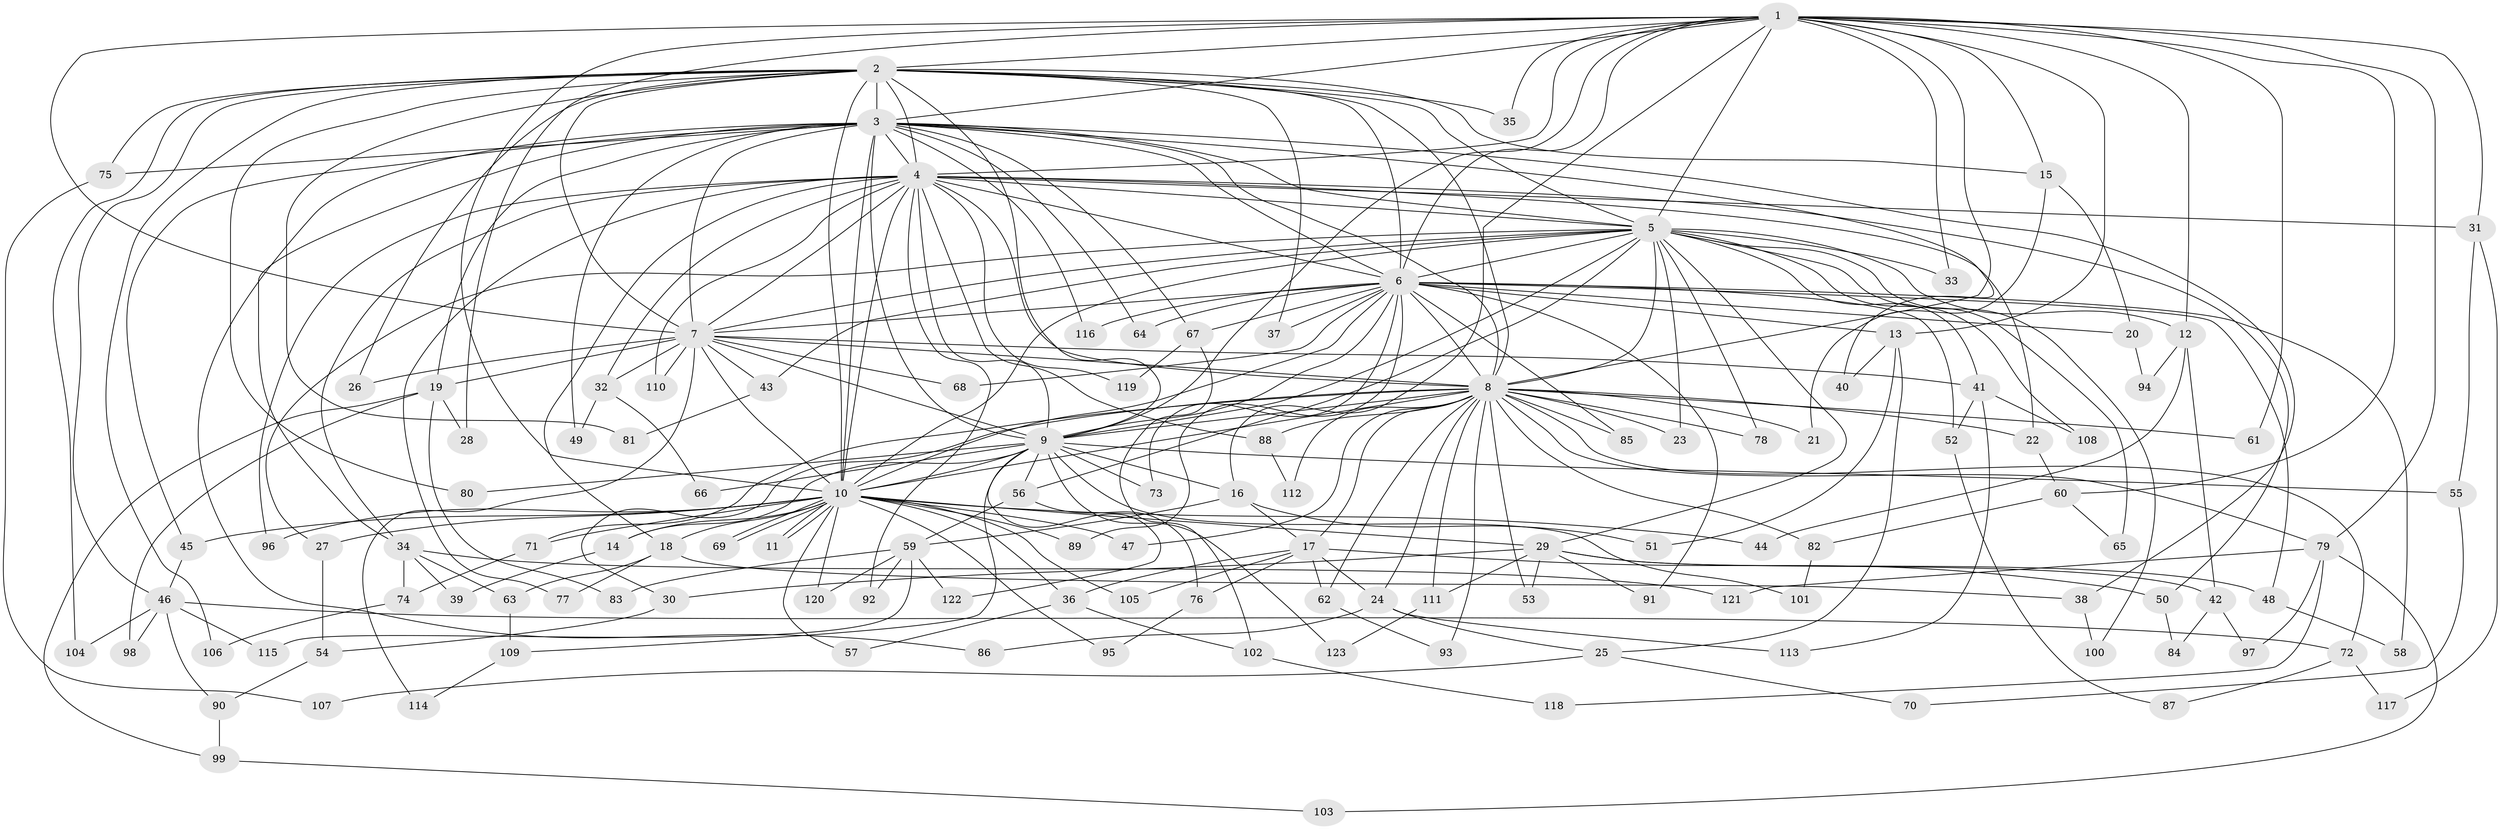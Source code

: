 // Generated by graph-tools (version 1.1) at 2025/13/03/09/25 04:13:53]
// undirected, 123 vertices, 271 edges
graph export_dot {
graph [start="1"]
  node [color=gray90,style=filled];
  1;
  2;
  3;
  4;
  5;
  6;
  7;
  8;
  9;
  10;
  11;
  12;
  13;
  14;
  15;
  16;
  17;
  18;
  19;
  20;
  21;
  22;
  23;
  24;
  25;
  26;
  27;
  28;
  29;
  30;
  31;
  32;
  33;
  34;
  35;
  36;
  37;
  38;
  39;
  40;
  41;
  42;
  43;
  44;
  45;
  46;
  47;
  48;
  49;
  50;
  51;
  52;
  53;
  54;
  55;
  56;
  57;
  58;
  59;
  60;
  61;
  62;
  63;
  64;
  65;
  66;
  67;
  68;
  69;
  70;
  71;
  72;
  73;
  74;
  75;
  76;
  77;
  78;
  79;
  80;
  81;
  82;
  83;
  84;
  85;
  86;
  87;
  88;
  89;
  90;
  91;
  92;
  93;
  94;
  95;
  96;
  97;
  98;
  99;
  100;
  101;
  102;
  103;
  104;
  105;
  106;
  107;
  108;
  109;
  110;
  111;
  112;
  113;
  114;
  115;
  116;
  117;
  118;
  119;
  120;
  121;
  122;
  123;
  1 -- 2;
  1 -- 3;
  1 -- 4;
  1 -- 5;
  1 -- 6;
  1 -- 7;
  1 -- 8;
  1 -- 9;
  1 -- 10;
  1 -- 12;
  1 -- 13;
  1 -- 15;
  1 -- 16;
  1 -- 28;
  1 -- 31;
  1 -- 33;
  1 -- 35;
  1 -- 60;
  1 -- 61;
  1 -- 79;
  2 -- 3;
  2 -- 4;
  2 -- 5;
  2 -- 6;
  2 -- 7;
  2 -- 8;
  2 -- 9;
  2 -- 10;
  2 -- 15;
  2 -- 26;
  2 -- 35;
  2 -- 37;
  2 -- 46;
  2 -- 75;
  2 -- 80;
  2 -- 81;
  2 -- 104;
  2 -- 106;
  3 -- 4;
  3 -- 5;
  3 -- 6;
  3 -- 7;
  3 -- 8;
  3 -- 9;
  3 -- 10;
  3 -- 19;
  3 -- 34;
  3 -- 38;
  3 -- 40;
  3 -- 45;
  3 -- 49;
  3 -- 64;
  3 -- 67;
  3 -- 75;
  3 -- 86;
  3 -- 116;
  4 -- 5;
  4 -- 6;
  4 -- 7;
  4 -- 8;
  4 -- 9;
  4 -- 10;
  4 -- 18;
  4 -- 22;
  4 -- 31;
  4 -- 32;
  4 -- 34;
  4 -- 50;
  4 -- 77;
  4 -- 88;
  4 -- 92;
  4 -- 96;
  4 -- 110;
  4 -- 119;
  5 -- 6;
  5 -- 7;
  5 -- 8;
  5 -- 9;
  5 -- 10;
  5 -- 12;
  5 -- 23;
  5 -- 27;
  5 -- 29;
  5 -- 33;
  5 -- 41;
  5 -- 43;
  5 -- 56;
  5 -- 65;
  5 -- 78;
  5 -- 100;
  5 -- 108;
  6 -- 7;
  6 -- 8;
  6 -- 9;
  6 -- 10;
  6 -- 13;
  6 -- 20;
  6 -- 37;
  6 -- 48;
  6 -- 52;
  6 -- 58;
  6 -- 64;
  6 -- 67;
  6 -- 68;
  6 -- 73;
  6 -- 85;
  6 -- 89;
  6 -- 91;
  6 -- 116;
  7 -- 8;
  7 -- 9;
  7 -- 10;
  7 -- 19;
  7 -- 26;
  7 -- 32;
  7 -- 41;
  7 -- 43;
  7 -- 68;
  7 -- 110;
  7 -- 114;
  8 -- 9;
  8 -- 10;
  8 -- 17;
  8 -- 21;
  8 -- 22;
  8 -- 23;
  8 -- 24;
  8 -- 30;
  8 -- 47;
  8 -- 53;
  8 -- 61;
  8 -- 62;
  8 -- 71;
  8 -- 72;
  8 -- 78;
  8 -- 79;
  8 -- 82;
  8 -- 85;
  8 -- 88;
  8 -- 93;
  8 -- 111;
  8 -- 112;
  9 -- 10;
  9 -- 14;
  9 -- 16;
  9 -- 55;
  9 -- 56;
  9 -- 66;
  9 -- 73;
  9 -- 80;
  9 -- 101;
  9 -- 109;
  9 -- 122;
  9 -- 123;
  10 -- 11;
  10 -- 11;
  10 -- 14;
  10 -- 18;
  10 -- 27;
  10 -- 29;
  10 -- 36;
  10 -- 44;
  10 -- 45;
  10 -- 47;
  10 -- 57;
  10 -- 69;
  10 -- 69;
  10 -- 71;
  10 -- 89;
  10 -- 95;
  10 -- 96;
  10 -- 105;
  10 -- 120;
  12 -- 42;
  12 -- 44;
  12 -- 94;
  13 -- 25;
  13 -- 40;
  13 -- 51;
  14 -- 39;
  15 -- 20;
  15 -- 21;
  16 -- 17;
  16 -- 51;
  16 -- 59;
  17 -- 24;
  17 -- 36;
  17 -- 50;
  17 -- 62;
  17 -- 76;
  17 -- 105;
  18 -- 38;
  18 -- 63;
  18 -- 77;
  19 -- 28;
  19 -- 83;
  19 -- 98;
  19 -- 99;
  20 -- 94;
  22 -- 60;
  24 -- 25;
  24 -- 86;
  24 -- 113;
  25 -- 70;
  25 -- 107;
  27 -- 54;
  29 -- 30;
  29 -- 42;
  29 -- 48;
  29 -- 53;
  29 -- 91;
  29 -- 111;
  30 -- 54;
  31 -- 55;
  31 -- 117;
  32 -- 49;
  32 -- 66;
  34 -- 39;
  34 -- 63;
  34 -- 74;
  34 -- 121;
  36 -- 57;
  36 -- 102;
  38 -- 100;
  41 -- 52;
  41 -- 108;
  41 -- 113;
  42 -- 84;
  42 -- 97;
  43 -- 81;
  45 -- 46;
  46 -- 72;
  46 -- 90;
  46 -- 98;
  46 -- 104;
  46 -- 115;
  48 -- 58;
  50 -- 84;
  52 -- 87;
  54 -- 90;
  55 -- 70;
  56 -- 59;
  56 -- 76;
  59 -- 83;
  59 -- 92;
  59 -- 115;
  59 -- 120;
  59 -- 122;
  60 -- 65;
  60 -- 82;
  62 -- 93;
  63 -- 109;
  67 -- 102;
  67 -- 119;
  71 -- 74;
  72 -- 87;
  72 -- 117;
  74 -- 106;
  75 -- 107;
  76 -- 95;
  79 -- 97;
  79 -- 103;
  79 -- 118;
  79 -- 121;
  82 -- 101;
  88 -- 112;
  90 -- 99;
  99 -- 103;
  102 -- 118;
  109 -- 114;
  111 -- 123;
}
